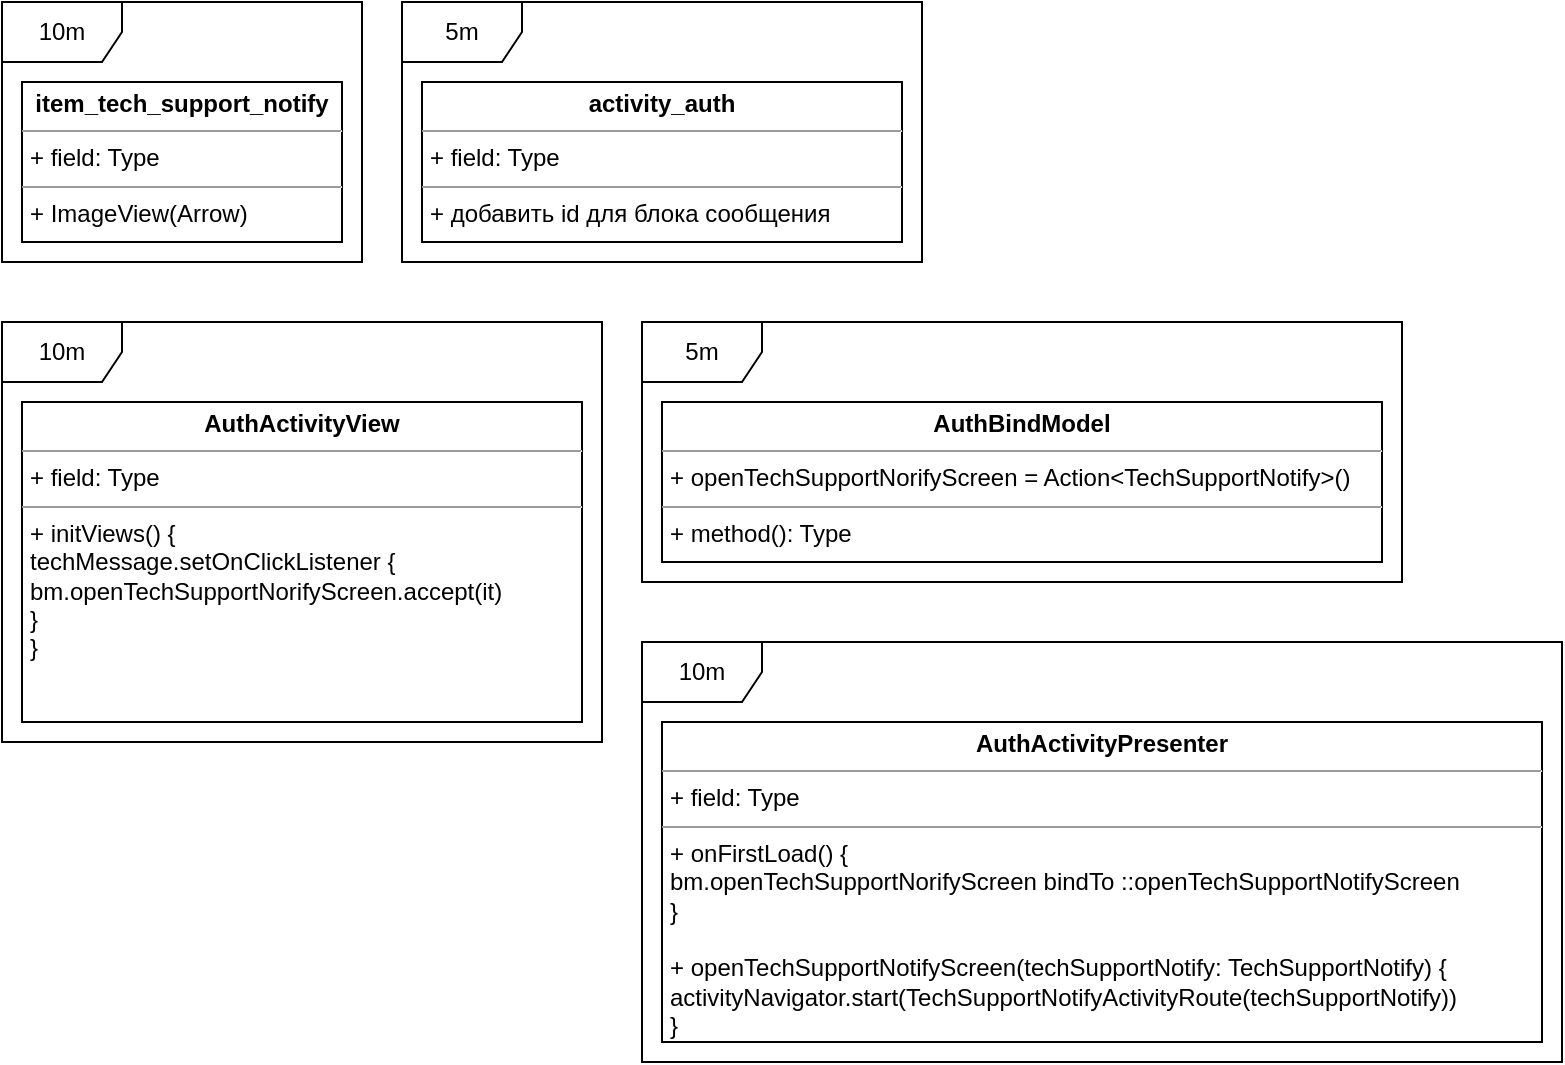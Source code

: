 <mxfile version="20.3.0" type="github">
  <diagram id="3Gn4apHO7zfne6hzBfNp" name="Страница 1">
    <mxGraphModel dx="788" dy="500" grid="1" gridSize="10" guides="1" tooltips="1" connect="1" arrows="1" fold="1" page="1" pageScale="1" pageWidth="827" pageHeight="1169" math="0" shadow="0">
      <root>
        <mxCell id="0" />
        <mxCell id="1" parent="0" />
        <mxCell id="cFsGh7mrUJ8jpzx5-hc0-1" value="&lt;p style=&quot;margin:0px;margin-top:4px;text-align:center;&quot;&gt;&lt;b&gt;item_tech_support_notify&lt;/b&gt;&lt;/p&gt;&lt;hr size=&quot;1&quot;&gt;&lt;p style=&quot;margin:0px;margin-left:4px;&quot;&gt;+ field: Type&lt;/p&gt;&lt;hr size=&quot;1&quot;&gt;&lt;p style=&quot;margin:0px;margin-left:4px;&quot;&gt;+ ImageView(Arrow)&lt;br&gt;&lt;/p&gt;" style="verticalAlign=top;align=left;overflow=fill;fontSize=12;fontFamily=Helvetica;html=1;" vertex="1" parent="1">
          <mxGeometry x="80" y="80" width="160" height="80" as="geometry" />
        </mxCell>
        <mxCell id="cFsGh7mrUJ8jpzx5-hc0-2" value="&lt;p style=&quot;margin:0px;margin-top:4px;text-align:center;&quot;&gt;&lt;b&gt;activity_auth&lt;/b&gt;&lt;/p&gt;&lt;hr size=&quot;1&quot;&gt;&lt;p style=&quot;margin:0px;margin-left:4px;&quot;&gt;+ field: Type&lt;/p&gt;&lt;hr size=&quot;1&quot;&gt;&lt;p style=&quot;margin:0px;margin-left:4px;&quot;&gt;+ добавить id для блока сообщения&lt;br&gt;&lt;/p&gt;" style="verticalAlign=top;align=left;overflow=fill;fontSize=12;fontFamily=Helvetica;html=1;" vertex="1" parent="1">
          <mxGeometry x="280" y="80" width="240" height="80" as="geometry" />
        </mxCell>
        <mxCell id="cFsGh7mrUJ8jpzx5-hc0-3" value="&lt;p style=&quot;margin:0px;margin-top:4px;text-align:center;&quot;&gt;&lt;b&gt;AuthActivityView&lt;/b&gt;&lt;/p&gt;&lt;hr size=&quot;1&quot;&gt;&lt;p style=&quot;margin:0px;margin-left:4px;&quot;&gt;+ field: Type&lt;/p&gt;&lt;hr size=&quot;1&quot;&gt;&lt;p style=&quot;margin:0px;margin-left:4px;&quot;&gt;+ initViews() {&lt;/p&gt;&lt;p style=&quot;margin:0px;margin-left:4px;&quot;&gt;techMessage.setOnClickListener {&lt;/p&gt;&lt;p style=&quot;margin:0px;margin-left:4px;&quot;&gt;bm.openTechSupportNorifyScreen.accept(it)&lt;br&gt;&lt;/p&gt;&lt;p style=&quot;margin:0px;margin-left:4px;&quot;&gt;}&lt;br&gt;&lt;/p&gt;&lt;p style=&quot;margin:0px;margin-left:4px;&quot;&gt;}&lt;br&gt;&lt;/p&gt;" style="verticalAlign=top;align=left;overflow=fill;fontSize=12;fontFamily=Helvetica;html=1;" vertex="1" parent="1">
          <mxGeometry x="80" y="240" width="280" height="160" as="geometry" />
        </mxCell>
        <mxCell id="cFsGh7mrUJ8jpzx5-hc0-4" value="&lt;p style=&quot;margin:0px;margin-top:4px;text-align:center;&quot;&gt;&lt;b&gt;AuthBindModel&lt;/b&gt;&lt;/p&gt;&lt;hr size=&quot;1&quot;&gt;&lt;p style=&quot;margin:0px;margin-left:4px;&quot;&gt;+ openTechSupportNorifyScreen = Action&amp;lt;TechSupportNotify&amp;gt;()&lt;br&gt;&lt;/p&gt;&lt;hr size=&quot;1&quot;&gt;&lt;p style=&quot;margin:0px;margin-left:4px;&quot;&gt;+ method(): Type&lt;/p&gt;" style="verticalAlign=top;align=left;overflow=fill;fontSize=12;fontFamily=Helvetica;html=1;" vertex="1" parent="1">
          <mxGeometry x="400" y="240" width="360" height="80" as="geometry" />
        </mxCell>
        <mxCell id="cFsGh7mrUJ8jpzx5-hc0-5" value="&lt;p style=&quot;margin:0px;margin-top:4px;text-align:center;&quot;&gt;&lt;b&gt;AuthActivityPresenter&lt;/b&gt;&lt;/p&gt;&lt;hr size=&quot;1&quot;&gt;&lt;p style=&quot;margin:0px;margin-left:4px;&quot;&gt;+ field: Type&lt;/p&gt;&lt;hr size=&quot;1&quot;&gt;&lt;p style=&quot;margin:0px;margin-left:4px;&quot;&gt;+ onFirstLoad() {&lt;/p&gt;&lt;p style=&quot;margin:0px;margin-left:4px;&quot;&gt;bm.openTechSupportNorifyScreen bindTo ::openTechSupportNotifyScreen&lt;br&gt;&lt;/p&gt;&lt;p style=&quot;margin:0px;margin-left:4px;&quot;&gt;}&lt;/p&gt;&lt;p style=&quot;margin:0px;margin-left:4px;&quot;&gt;&lt;br&gt;&lt;/p&gt;&lt;p style=&quot;margin:0px;margin-left:4px;&quot;&gt;+ openTechSupportNotifyScreen(techSupportNotify: TechSupportNotify) {&lt;/p&gt;&lt;p style=&quot;margin:0px;margin-left:4px;&quot;&gt;activityNavigator.start(TechSupportNotifyActivityRoute(techSupportNotify))&lt;br&gt;&lt;/p&gt;&lt;p style=&quot;margin:0px;margin-left:4px;&quot;&gt;}&lt;br&gt;&lt;/p&gt;" style="verticalAlign=top;align=left;overflow=fill;fontSize=12;fontFamily=Helvetica;html=1;" vertex="1" parent="1">
          <mxGeometry x="400" y="400" width="440" height="160" as="geometry" />
        </mxCell>
        <mxCell id="cFsGh7mrUJ8jpzx5-hc0-6" value="10m" style="shape=umlFrame;whiteSpace=wrap;html=1;" vertex="1" parent="1">
          <mxGeometry x="70" y="40" width="180" height="130" as="geometry" />
        </mxCell>
        <mxCell id="cFsGh7mrUJ8jpzx5-hc0-7" value="5m" style="shape=umlFrame;whiteSpace=wrap;html=1;" vertex="1" parent="1">
          <mxGeometry x="270" y="40" width="260" height="130" as="geometry" />
        </mxCell>
        <mxCell id="cFsGh7mrUJ8jpzx5-hc0-8" value="10m" style="shape=umlFrame;whiteSpace=wrap;html=1;" vertex="1" parent="1">
          <mxGeometry x="70" y="200" width="300" height="210" as="geometry" />
        </mxCell>
        <mxCell id="cFsGh7mrUJ8jpzx5-hc0-9" value="5m" style="shape=umlFrame;whiteSpace=wrap;html=1;" vertex="1" parent="1">
          <mxGeometry x="390" y="200" width="380" height="130" as="geometry" />
        </mxCell>
        <mxCell id="cFsGh7mrUJ8jpzx5-hc0-10" value="10m" style="shape=umlFrame;whiteSpace=wrap;html=1;" vertex="1" parent="1">
          <mxGeometry x="390" y="360" width="460" height="210" as="geometry" />
        </mxCell>
      </root>
    </mxGraphModel>
  </diagram>
</mxfile>
